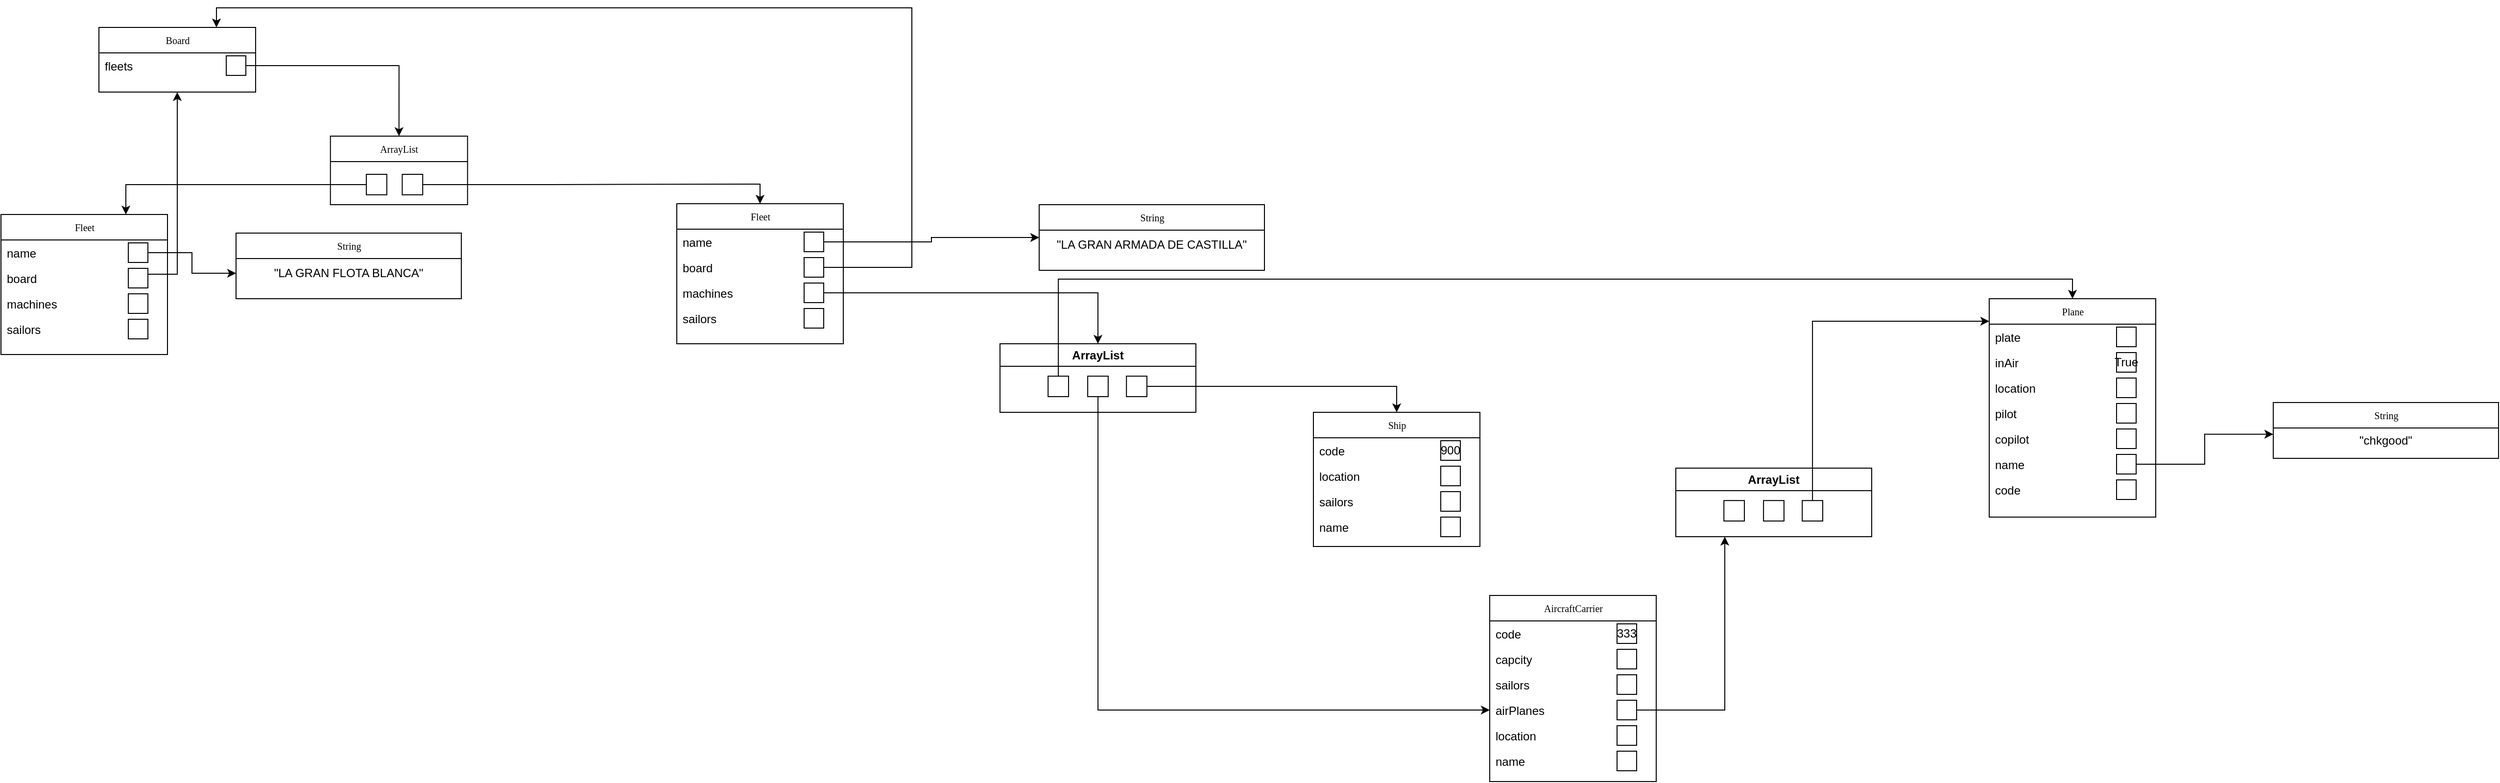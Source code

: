 <mxfile version="26.1.0">
  <diagram name="Page-1" id="Rci7B8cbmNCd7NdA90Yb">
    <mxGraphModel dx="2250" dy="2833" grid="1" gridSize="10" guides="1" tooltips="1" connect="1" arrows="1" fold="1" page="1" pageScale="1" pageWidth="850" pageHeight="1100" math="0" shadow="0">
      <root>
        <mxCell id="0" />
        <mxCell id="1" parent="0" />
        <mxCell id="0KsdpX5W5K9sVcAKfS_J-5" value="Fleet" style="swimlane;html=1;fontStyle=0;childLayout=stackLayout;horizontal=1;startSize=26;fillColor=none;horizontalStack=0;resizeParent=1;resizeLast=0;collapsible=1;marginBottom=0;swimlaneFillColor=#ffffff;rounded=0;shadow=0;comic=0;labelBackgroundColor=none;strokeWidth=1;fontFamily=Verdana;fontSize=10;align=center;" vertex="1" parent="1">
          <mxGeometry x="-190" y="-1449" width="170" height="143" as="geometry" />
        </mxCell>
        <mxCell id="0KsdpX5W5K9sVcAKfS_J-6" value="" style="group" vertex="1" connectable="0" parent="0KsdpX5W5K9sVcAKfS_J-5">
          <mxGeometry y="26" width="170" height="26" as="geometry" />
        </mxCell>
        <mxCell id="0KsdpX5W5K9sVcAKfS_J-7" value="" style="whiteSpace=wrap;html=1;aspect=fixed;movable=1;resizable=1;rotatable=1;deletable=1;editable=1;locked=0;connectable=1;" vertex="1" parent="0KsdpX5W5K9sVcAKfS_J-6">
          <mxGeometry x="130" y="3" width="20" height="20" as="geometry" />
        </mxCell>
        <mxCell id="0KsdpX5W5K9sVcAKfS_J-8" value="&lt;div&gt;name&lt;/div&gt;" style="text;html=1;strokeColor=none;fillColor=none;align=left;verticalAlign=top;spacingLeft=4;spacingRight=4;whiteSpace=wrap;overflow=hidden;rotatable=0;points=[[0,0.5],[1,0.5]];portConstraint=eastwest;" vertex="1" parent="0KsdpX5W5K9sVcAKfS_J-6">
          <mxGeometry width="110" height="26" as="geometry" />
        </mxCell>
        <mxCell id="0KsdpX5W5K9sVcAKfS_J-9" value="" style="group" vertex="1" connectable="0" parent="0KsdpX5W5K9sVcAKfS_J-5">
          <mxGeometry y="52" width="170" height="26" as="geometry" />
        </mxCell>
        <mxCell id="0KsdpX5W5K9sVcAKfS_J-10" value="" style="whiteSpace=wrap;html=1;aspect=fixed;movable=1;resizable=1;rotatable=1;deletable=1;editable=1;locked=0;connectable=1;" vertex="1" parent="0KsdpX5W5K9sVcAKfS_J-9">
          <mxGeometry x="130" y="3" width="20" height="20" as="geometry" />
        </mxCell>
        <mxCell id="0KsdpX5W5K9sVcAKfS_J-11" value="&lt;div&gt;board&lt;/div&gt;" style="text;html=1;strokeColor=none;fillColor=none;align=left;verticalAlign=top;spacingLeft=4;spacingRight=4;whiteSpace=wrap;overflow=hidden;rotatable=0;points=[[0,0.5],[1,0.5]];portConstraint=eastwest;" vertex="1" parent="0KsdpX5W5K9sVcAKfS_J-9">
          <mxGeometry width="100" height="26" as="geometry" />
        </mxCell>
        <mxCell id="0KsdpX5W5K9sVcAKfS_J-12" value="" style="group" vertex="1" connectable="0" parent="0KsdpX5W5K9sVcAKfS_J-5">
          <mxGeometry y="78" width="170" height="26" as="geometry" />
        </mxCell>
        <mxCell id="0KsdpX5W5K9sVcAKfS_J-13" value="" style="whiteSpace=wrap;html=1;aspect=fixed;movable=1;resizable=1;rotatable=1;deletable=1;editable=1;locked=0;connectable=1;" vertex="1" parent="0KsdpX5W5K9sVcAKfS_J-12">
          <mxGeometry x="130" y="3" width="20" height="20" as="geometry" />
        </mxCell>
        <mxCell id="0KsdpX5W5K9sVcAKfS_J-14" value="&lt;div&gt;machines&lt;/div&gt;" style="text;html=1;strokeColor=none;fillColor=none;align=left;verticalAlign=top;spacingLeft=4;spacingRight=4;whiteSpace=wrap;overflow=hidden;rotatable=0;points=[[0,0.5],[1,0.5]];portConstraint=eastwest;" vertex="1" parent="0KsdpX5W5K9sVcAKfS_J-12">
          <mxGeometry width="90" height="26" as="geometry" />
        </mxCell>
        <mxCell id="0KsdpX5W5K9sVcAKfS_J-15" value="" style="group" vertex="1" connectable="0" parent="0KsdpX5W5K9sVcAKfS_J-5">
          <mxGeometry y="104" width="170" height="26" as="geometry" />
        </mxCell>
        <mxCell id="0KsdpX5W5K9sVcAKfS_J-16" value="" style="whiteSpace=wrap;html=1;aspect=fixed;movable=1;resizable=1;rotatable=1;deletable=1;editable=1;locked=0;connectable=1;" vertex="1" parent="0KsdpX5W5K9sVcAKfS_J-15">
          <mxGeometry x="130" y="3" width="20" height="20" as="geometry" />
        </mxCell>
        <mxCell id="0KsdpX5W5K9sVcAKfS_J-17" value="&lt;div&gt;sailors&lt;/div&gt;" style="text;html=1;strokeColor=none;fillColor=none;align=left;verticalAlign=top;spacingLeft=4;spacingRight=4;whiteSpace=wrap;overflow=hidden;rotatable=0;points=[[0,0.5],[1,0.5]];portConstraint=eastwest;" vertex="1" parent="0KsdpX5W5K9sVcAKfS_J-15">
          <mxGeometry width="100" height="26" as="geometry" />
        </mxCell>
        <mxCell id="0KsdpX5W5K9sVcAKfS_J-25" value="Board" style="swimlane;html=1;fontStyle=0;childLayout=stackLayout;horizontal=1;startSize=26;fillColor=none;horizontalStack=0;resizeParent=1;resizeLast=0;collapsible=1;marginBottom=0;swimlaneFillColor=#ffffff;rounded=0;shadow=0;comic=0;labelBackgroundColor=none;strokeWidth=1;fontFamily=Verdana;fontSize=10;align=center;" vertex="1" parent="1">
          <mxGeometry x="-90" y="-1640" width="160" height="66" as="geometry" />
        </mxCell>
        <mxCell id="0KsdpX5W5K9sVcAKfS_J-26" value="" style="group" vertex="1" connectable="0" parent="0KsdpX5W5K9sVcAKfS_J-25">
          <mxGeometry y="26" width="160" height="26" as="geometry" />
        </mxCell>
        <mxCell id="0KsdpX5W5K9sVcAKfS_J-27" value="" style="whiteSpace=wrap;html=1;aspect=fixed;movable=1;resizable=1;rotatable=1;deletable=1;editable=1;locked=0;connectable=1;" vertex="1" parent="0KsdpX5W5K9sVcAKfS_J-26">
          <mxGeometry x="130" y="3" width="20" height="20" as="geometry" />
        </mxCell>
        <mxCell id="0KsdpX5W5K9sVcAKfS_J-28" value="&lt;div&gt;fleets&lt;/div&gt;" style="text;html=1;strokeColor=none;fillColor=none;align=left;verticalAlign=top;spacingLeft=4;spacingRight=4;whiteSpace=wrap;overflow=hidden;rotatable=0;points=[[0,0.5],[1,0.5]];portConstraint=eastwest;" vertex="1" parent="0KsdpX5W5K9sVcAKfS_J-26">
          <mxGeometry width="110" height="26" as="geometry" />
        </mxCell>
        <mxCell id="0KsdpX5W5K9sVcAKfS_J-48" value="" style="group;rotation=90;" vertex="1" connectable="0" parent="1">
          <mxGeometry x="140" y="-1530" width="166.074" height="70" as="geometry" />
        </mxCell>
        <mxCell id="0KsdpX5W5K9sVcAKfS_J-49" value="" style="group;movable=1;resizable=1;rotatable=1;deletable=1;editable=1;locked=0;connectable=1;" vertex="1" connectable="0" parent="0KsdpX5W5K9sVcAKfS_J-48">
          <mxGeometry width="140" height="70" as="geometry" />
        </mxCell>
        <mxCell id="0KsdpX5W5K9sVcAKfS_J-50" value="ArrayList" style="swimlane;html=1;fontStyle=0;childLayout=stackLayout;horizontal=1;startSize=26;fillColor=none;horizontalStack=0;resizeParent=1;resizeLast=0;collapsible=1;marginBottom=0;swimlaneFillColor=#ffffff;rounded=0;shadow=0;comic=0;labelBackgroundColor=none;strokeWidth=1;fontFamily=Verdana;fontSize=10;align=center;movable=1;resizable=1;rotatable=1;deletable=1;editable=1;locked=0;connectable=1;" vertex="1" parent="0KsdpX5W5K9sVcAKfS_J-49">
          <mxGeometry x="6.364" y="1" width="140.0" height="70" as="geometry">
            <mxRectangle width="80" height="30" as="alternateBounds" />
          </mxGeometry>
        </mxCell>
        <mxCell id="0KsdpX5W5K9sVcAKfS_J-51" value="" style="group" vertex="1" connectable="0" parent="0KsdpX5W5K9sVcAKfS_J-50">
          <mxGeometry y="26" width="140.0" height="20.896" as="geometry" />
        </mxCell>
        <mxCell id="0KsdpX5W5K9sVcAKfS_J-52" value="" style="whiteSpace=wrap;html=1;aspect=fixed;movable=1;resizable=1;rotatable=1;deletable=1;editable=1;locked=0;connectable=1;" vertex="1" parent="0KsdpX5W5K9sVcAKfS_J-51">
          <mxGeometry x="36.667" y="13" width="20.896" height="20.896" as="geometry" />
        </mxCell>
        <mxCell id="0KsdpX5W5K9sVcAKfS_J-54" value="" style="whiteSpace=wrap;html=1;aspect=fixed;movable=1;resizable=1;rotatable=1;deletable=1;editable=1;locked=0;connectable=1;" vertex="1" parent="0KsdpX5W5K9sVcAKfS_J-51">
          <mxGeometry x="73.333" y="13" width="20.896" height="20.896" as="geometry" />
        </mxCell>
        <mxCell id="0KsdpX5W5K9sVcAKfS_J-55" value="" style="group;movable=1;resizable=1;rotatable=1;deletable=1;editable=1;locked=0;connectable=1;" vertex="1" connectable="0" parent="1">
          <mxGeometry x="50" y="-1430" width="230" height="67" as="geometry" />
        </mxCell>
        <mxCell id="0KsdpX5W5K9sVcAKfS_J-56" value="String" style="swimlane;html=1;fontStyle=0;childLayout=stackLayout;horizontal=1;startSize=26;fillColor=none;horizontalStack=0;resizeParent=1;resizeLast=0;collapsible=1;marginBottom=0;swimlaneFillColor=#ffffff;rounded=0;shadow=0;comic=0;labelBackgroundColor=none;strokeWidth=1;fontFamily=Verdana;fontSize=10;align=center;movable=1;resizable=1;rotatable=1;deletable=1;editable=1;locked=0;connectable=1;" vertex="1" parent="0KsdpX5W5K9sVcAKfS_J-55">
          <mxGeometry width="230.0" height="67" as="geometry">
            <mxRectangle width="80" height="30" as="alternateBounds" />
          </mxGeometry>
        </mxCell>
        <mxCell id="0KsdpX5W5K9sVcAKfS_J-57" value="&quot;LA GRAN FLOTA BLANCA&quot;" style="text;html=1;align=center;verticalAlign=middle;whiteSpace=wrap;rounded=0;" vertex="1" parent="0KsdpX5W5K9sVcAKfS_J-56">
          <mxGeometry y="26" width="230.0" height="30" as="geometry" />
        </mxCell>
        <mxCell id="0KsdpX5W5K9sVcAKfS_J-75" style="edgeStyle=orthogonalEdgeStyle;rounded=0;orthogonalLoop=1;jettySize=auto;html=1;entryX=0.5;entryY=1;entryDx=0;entryDy=0;" edge="1" parent="1" source="0KsdpX5W5K9sVcAKfS_J-10" target="0KsdpX5W5K9sVcAKfS_J-25">
          <mxGeometry relative="1" as="geometry">
            <Array as="points">
              <mxPoint x="-10" y="-1388" />
            </Array>
          </mxGeometry>
        </mxCell>
        <mxCell id="0KsdpX5W5K9sVcAKfS_J-80" style="edgeStyle=orthogonalEdgeStyle;rounded=0;orthogonalLoop=1;jettySize=auto;html=1;entryX=0.5;entryY=0;entryDx=0;entryDy=0;" edge="1" parent="1" source="0KsdpX5W5K9sVcAKfS_J-27" target="0KsdpX5W5K9sVcAKfS_J-50">
          <mxGeometry relative="1" as="geometry" />
        </mxCell>
        <mxCell id="0KsdpX5W5K9sVcAKfS_J-83" style="edgeStyle=orthogonalEdgeStyle;rounded=0;orthogonalLoop=1;jettySize=auto;html=1;entryX=0.75;entryY=0;entryDx=0;entryDy=0;" edge="1" parent="1" source="0KsdpX5W5K9sVcAKfS_J-52" target="0KsdpX5W5K9sVcAKfS_J-5">
          <mxGeometry relative="1" as="geometry" />
        </mxCell>
        <mxCell id="0KsdpX5W5K9sVcAKfS_J-85" value="Fleet" style="swimlane;html=1;fontStyle=0;childLayout=stackLayout;horizontal=1;startSize=26;fillColor=none;horizontalStack=0;resizeParent=1;resizeLast=0;collapsible=1;marginBottom=0;swimlaneFillColor=#ffffff;rounded=0;shadow=0;comic=0;labelBackgroundColor=none;strokeWidth=1;fontFamily=Verdana;fontSize=10;align=center;" vertex="1" parent="1">
          <mxGeometry x="500" y="-1460" width="170" height="143" as="geometry" />
        </mxCell>
        <mxCell id="0KsdpX5W5K9sVcAKfS_J-86" value="" style="group" vertex="1" connectable="0" parent="0KsdpX5W5K9sVcAKfS_J-85">
          <mxGeometry y="26" width="170" height="26" as="geometry" />
        </mxCell>
        <mxCell id="0KsdpX5W5K9sVcAKfS_J-87" value="" style="whiteSpace=wrap;html=1;aspect=fixed;movable=1;resizable=1;rotatable=1;deletable=1;editable=1;locked=0;connectable=1;" vertex="1" parent="0KsdpX5W5K9sVcAKfS_J-86">
          <mxGeometry x="130" y="3" width="20" height="20" as="geometry" />
        </mxCell>
        <mxCell id="0KsdpX5W5K9sVcAKfS_J-88" value="&lt;div&gt;name&lt;/div&gt;" style="text;html=1;strokeColor=none;fillColor=none;align=left;verticalAlign=top;spacingLeft=4;spacingRight=4;whiteSpace=wrap;overflow=hidden;rotatable=0;points=[[0,0.5],[1,0.5]];portConstraint=eastwest;" vertex="1" parent="0KsdpX5W5K9sVcAKfS_J-86">
          <mxGeometry width="110" height="26" as="geometry" />
        </mxCell>
        <mxCell id="0KsdpX5W5K9sVcAKfS_J-89" value="" style="group" vertex="1" connectable="0" parent="0KsdpX5W5K9sVcAKfS_J-85">
          <mxGeometry y="52" width="170" height="26" as="geometry" />
        </mxCell>
        <mxCell id="0KsdpX5W5K9sVcAKfS_J-90" value="" style="whiteSpace=wrap;html=1;aspect=fixed;movable=1;resizable=1;rotatable=1;deletable=1;editable=1;locked=0;connectable=1;" vertex="1" parent="0KsdpX5W5K9sVcAKfS_J-89">
          <mxGeometry x="130" y="3" width="20" height="20" as="geometry" />
        </mxCell>
        <mxCell id="0KsdpX5W5K9sVcAKfS_J-91" value="&lt;div&gt;board&lt;/div&gt;" style="text;html=1;strokeColor=none;fillColor=none;align=left;verticalAlign=top;spacingLeft=4;spacingRight=4;whiteSpace=wrap;overflow=hidden;rotatable=0;points=[[0,0.5],[1,0.5]];portConstraint=eastwest;" vertex="1" parent="0KsdpX5W5K9sVcAKfS_J-89">
          <mxGeometry width="100" height="26" as="geometry" />
        </mxCell>
        <mxCell id="0KsdpX5W5K9sVcAKfS_J-92" value="" style="group" vertex="1" connectable="0" parent="0KsdpX5W5K9sVcAKfS_J-85">
          <mxGeometry y="78" width="170" height="26" as="geometry" />
        </mxCell>
        <mxCell id="0KsdpX5W5K9sVcAKfS_J-93" value="" style="whiteSpace=wrap;html=1;aspect=fixed;movable=1;resizable=1;rotatable=1;deletable=1;editable=1;locked=0;connectable=1;" vertex="1" parent="0KsdpX5W5K9sVcAKfS_J-92">
          <mxGeometry x="130" y="3" width="20" height="20" as="geometry" />
        </mxCell>
        <mxCell id="0KsdpX5W5K9sVcAKfS_J-94" value="&lt;div&gt;machines&lt;/div&gt;" style="text;html=1;strokeColor=none;fillColor=none;align=left;verticalAlign=top;spacingLeft=4;spacingRight=4;whiteSpace=wrap;overflow=hidden;rotatable=0;points=[[0,0.5],[1,0.5]];portConstraint=eastwest;" vertex="1" parent="0KsdpX5W5K9sVcAKfS_J-92">
          <mxGeometry width="90" height="26" as="geometry" />
        </mxCell>
        <mxCell id="0KsdpX5W5K9sVcAKfS_J-95" value="" style="group" vertex="1" connectable="0" parent="0KsdpX5W5K9sVcAKfS_J-85">
          <mxGeometry y="104" width="170" height="26" as="geometry" />
        </mxCell>
        <mxCell id="0KsdpX5W5K9sVcAKfS_J-96" value="" style="whiteSpace=wrap;html=1;aspect=fixed;movable=1;resizable=1;rotatable=1;deletable=1;editable=1;locked=0;connectable=1;" vertex="1" parent="0KsdpX5W5K9sVcAKfS_J-95">
          <mxGeometry x="130" y="3" width="20" height="20" as="geometry" />
        </mxCell>
        <mxCell id="0KsdpX5W5K9sVcAKfS_J-97" value="&lt;div&gt;sailors&lt;/div&gt;" style="text;html=1;strokeColor=none;fillColor=none;align=left;verticalAlign=top;spacingLeft=4;spacingRight=4;whiteSpace=wrap;overflow=hidden;rotatable=0;points=[[0,0.5],[1,0.5]];portConstraint=eastwest;" vertex="1" parent="0KsdpX5W5K9sVcAKfS_J-95">
          <mxGeometry width="100" height="26" as="geometry" />
        </mxCell>
        <mxCell id="0KsdpX5W5K9sVcAKfS_J-98" style="edgeStyle=orthogonalEdgeStyle;rounded=0;orthogonalLoop=1;jettySize=auto;html=1;entryX=0;entryY=0.5;entryDx=0;entryDy=0;" edge="1" parent="1" source="0KsdpX5W5K9sVcAKfS_J-7" target="0KsdpX5W5K9sVcAKfS_J-57">
          <mxGeometry relative="1" as="geometry" />
        </mxCell>
        <mxCell id="0KsdpX5W5K9sVcAKfS_J-99" style="edgeStyle=orthogonalEdgeStyle;rounded=0;orthogonalLoop=1;jettySize=auto;html=1;" edge="1" parent="1" source="0KsdpX5W5K9sVcAKfS_J-54" target="0KsdpX5W5K9sVcAKfS_J-85">
          <mxGeometry relative="1" as="geometry" />
        </mxCell>
        <mxCell id="0KsdpX5W5K9sVcAKfS_J-100" value="" style="group;movable=1;resizable=1;rotatable=1;deletable=1;editable=1;locked=0;connectable=1;" vertex="1" connectable="0" parent="1">
          <mxGeometry x="870" y="-1459" width="230" height="67" as="geometry" />
        </mxCell>
        <mxCell id="0KsdpX5W5K9sVcAKfS_J-101" value="String" style="swimlane;html=1;fontStyle=0;childLayout=stackLayout;horizontal=1;startSize=26;fillColor=none;horizontalStack=0;resizeParent=1;resizeLast=0;collapsible=1;marginBottom=0;swimlaneFillColor=#ffffff;rounded=0;shadow=0;comic=0;labelBackgroundColor=none;strokeWidth=1;fontFamily=Verdana;fontSize=10;align=center;movable=1;resizable=1;rotatable=1;deletable=1;editable=1;locked=0;connectable=1;" vertex="1" parent="0KsdpX5W5K9sVcAKfS_J-100">
          <mxGeometry width="230.0" height="67" as="geometry">
            <mxRectangle width="80" height="30" as="alternateBounds" />
          </mxGeometry>
        </mxCell>
        <mxCell id="0KsdpX5W5K9sVcAKfS_J-102" value="&quot;LA GRAN ARMADA DE CASTILLA&quot;" style="text;html=1;align=center;verticalAlign=middle;whiteSpace=wrap;rounded=0;" vertex="1" parent="0KsdpX5W5K9sVcAKfS_J-101">
          <mxGeometry y="26" width="230.0" height="30" as="geometry" />
        </mxCell>
        <mxCell id="0KsdpX5W5K9sVcAKfS_J-103" style="edgeStyle=orthogonalEdgeStyle;rounded=0;orthogonalLoop=1;jettySize=auto;html=1;entryX=0;entryY=0.25;entryDx=0;entryDy=0;" edge="1" parent="1" source="0KsdpX5W5K9sVcAKfS_J-87" target="0KsdpX5W5K9sVcAKfS_J-102">
          <mxGeometry relative="1" as="geometry" />
        </mxCell>
        <mxCell id="0KsdpX5W5K9sVcAKfS_J-104" style="edgeStyle=orthogonalEdgeStyle;rounded=0;orthogonalLoop=1;jettySize=auto;html=1;entryX=0.75;entryY=0;entryDx=0;entryDy=0;" edge="1" parent="1" source="0KsdpX5W5K9sVcAKfS_J-90" target="0KsdpX5W5K9sVcAKfS_J-25">
          <mxGeometry relative="1" as="geometry">
            <Array as="points">
              <mxPoint x="740" y="-1395" />
              <mxPoint x="740" y="-1660" />
              <mxPoint x="30" y="-1660" />
            </Array>
          </mxGeometry>
        </mxCell>
        <mxCell id="0KsdpX5W5K9sVcAKfS_J-105" value="Ship" style="swimlane;html=1;fontStyle=0;childLayout=stackLayout;horizontal=1;startSize=26;fillColor=none;horizontalStack=0;resizeParent=1;resizeLast=0;collapsible=1;marginBottom=0;swimlaneFillColor=#ffffff;rounded=0;shadow=0;comic=0;labelBackgroundColor=none;strokeWidth=1;fontFamily=Verdana;fontSize=10;align=center;" vertex="1" parent="1">
          <mxGeometry x="1150" y="-1247" width="170" height="137" as="geometry" />
        </mxCell>
        <mxCell id="0KsdpX5W5K9sVcAKfS_J-135" value="" style="group" vertex="1" connectable="0" parent="0KsdpX5W5K9sVcAKfS_J-105">
          <mxGeometry y="26" width="170" height="26" as="geometry" />
        </mxCell>
        <mxCell id="0KsdpX5W5K9sVcAKfS_J-136" value="900" style="whiteSpace=wrap;html=1;aspect=fixed;movable=1;resizable=1;rotatable=1;deletable=1;editable=1;locked=0;connectable=1;" vertex="1" parent="0KsdpX5W5K9sVcAKfS_J-135">
          <mxGeometry x="130" y="3" width="20" height="20" as="geometry" />
        </mxCell>
        <mxCell id="0KsdpX5W5K9sVcAKfS_J-137" value="&lt;div&gt;code&lt;/div&gt;" style="text;html=1;strokeColor=none;fillColor=none;align=left;verticalAlign=top;spacingLeft=4;spacingRight=4;whiteSpace=wrap;overflow=hidden;rotatable=0;points=[[0,0.5],[1,0.5]];portConstraint=eastwest;" vertex="1" parent="0KsdpX5W5K9sVcAKfS_J-135">
          <mxGeometry width="100" height="26" as="geometry" />
        </mxCell>
        <mxCell id="0KsdpX5W5K9sVcAKfS_J-106" value="" style="group" vertex="1" connectable="0" parent="0KsdpX5W5K9sVcAKfS_J-105">
          <mxGeometry y="52" width="170" height="26" as="geometry" />
        </mxCell>
        <mxCell id="0KsdpX5W5K9sVcAKfS_J-107" value="" style="whiteSpace=wrap;html=1;aspect=fixed;movable=1;resizable=1;rotatable=1;deletable=1;editable=1;locked=0;connectable=1;" vertex="1" parent="0KsdpX5W5K9sVcAKfS_J-106">
          <mxGeometry x="130" y="3" width="20" height="20" as="geometry" />
        </mxCell>
        <mxCell id="0KsdpX5W5K9sVcAKfS_J-108" value="&lt;div&gt;location&lt;/div&gt;" style="text;html=1;strokeColor=none;fillColor=none;align=left;verticalAlign=top;spacingLeft=4;spacingRight=4;whiteSpace=wrap;overflow=hidden;rotatable=0;points=[[0,0.5],[1,0.5]];portConstraint=eastwest;" vertex="1" parent="0KsdpX5W5K9sVcAKfS_J-106">
          <mxGeometry width="110" height="26" as="geometry" />
        </mxCell>
        <mxCell id="0KsdpX5W5K9sVcAKfS_J-115" value="" style="group" vertex="1" connectable="0" parent="0KsdpX5W5K9sVcAKfS_J-105">
          <mxGeometry y="78" width="170" height="26" as="geometry" />
        </mxCell>
        <mxCell id="0KsdpX5W5K9sVcAKfS_J-116" value="" style="whiteSpace=wrap;html=1;aspect=fixed;movable=1;resizable=1;rotatable=1;deletable=1;editable=1;locked=0;connectable=1;" vertex="1" parent="0KsdpX5W5K9sVcAKfS_J-115">
          <mxGeometry x="130" y="3" width="20" height="20" as="geometry" />
        </mxCell>
        <mxCell id="0KsdpX5W5K9sVcAKfS_J-117" value="&lt;div&gt;sailors&lt;/div&gt;" style="text;html=1;strokeColor=none;fillColor=none;align=left;verticalAlign=top;spacingLeft=4;spacingRight=4;whiteSpace=wrap;overflow=hidden;rotatable=0;points=[[0,0.5],[1,0.5]];portConstraint=eastwest;" vertex="1" parent="0KsdpX5W5K9sVcAKfS_J-115">
          <mxGeometry width="100" height="26" as="geometry" />
        </mxCell>
        <mxCell id="0KsdpX5W5K9sVcAKfS_J-199" value="" style="group" vertex="1" connectable="0" parent="0KsdpX5W5K9sVcAKfS_J-105">
          <mxGeometry y="104" width="170" height="26" as="geometry" />
        </mxCell>
        <mxCell id="0KsdpX5W5K9sVcAKfS_J-200" value="" style="whiteSpace=wrap;html=1;aspect=fixed;movable=1;resizable=1;rotatable=1;deletable=1;editable=1;locked=0;connectable=1;" vertex="1" parent="0KsdpX5W5K9sVcAKfS_J-199">
          <mxGeometry x="130" y="3" width="20" height="20" as="geometry" />
        </mxCell>
        <mxCell id="0KsdpX5W5K9sVcAKfS_J-201" value="&lt;div&gt;name&lt;/div&gt;" style="text;html=1;strokeColor=none;fillColor=none;align=left;verticalAlign=top;spacingLeft=4;spacingRight=4;whiteSpace=wrap;overflow=hidden;rotatable=0;points=[[0,0.5],[1,0.5]];portConstraint=eastwest;" vertex="1" parent="0KsdpX5W5K9sVcAKfS_J-199">
          <mxGeometry width="100" height="26" as="geometry" />
        </mxCell>
        <mxCell id="0KsdpX5W5K9sVcAKfS_J-128" value="AircraftCarrier" style="swimlane;html=1;fontStyle=0;childLayout=stackLayout;horizontal=1;startSize=26;fillColor=none;horizontalStack=0;resizeParent=1;resizeLast=0;collapsible=1;marginBottom=0;swimlaneFillColor=#ffffff;rounded=0;shadow=0;comic=0;labelBackgroundColor=none;strokeWidth=1;fontFamily=Verdana;fontSize=10;align=center;" vertex="1" parent="1">
          <mxGeometry x="1330" y="-1060" width="170" height="190" as="geometry" />
        </mxCell>
        <mxCell id="0KsdpX5W5K9sVcAKfS_J-129" value="" style="group" vertex="1" connectable="0" parent="0KsdpX5W5K9sVcAKfS_J-128">
          <mxGeometry y="26" width="170" height="26" as="geometry" />
        </mxCell>
        <mxCell id="0KsdpX5W5K9sVcAKfS_J-130" value="333" style="whiteSpace=wrap;html=1;aspect=fixed;movable=1;resizable=1;rotatable=1;deletable=1;editable=1;locked=0;connectable=1;" vertex="1" parent="0KsdpX5W5K9sVcAKfS_J-129">
          <mxGeometry x="130" y="3" width="20" height="20" as="geometry" />
        </mxCell>
        <mxCell id="0KsdpX5W5K9sVcAKfS_J-131" value="&lt;div&gt;code&lt;/div&gt;" style="text;html=1;strokeColor=none;fillColor=none;align=left;verticalAlign=top;spacingLeft=4;spacingRight=4;whiteSpace=wrap;overflow=hidden;rotatable=0;points=[[0,0.5],[1,0.5]];portConstraint=eastwest;" vertex="1" parent="0KsdpX5W5K9sVcAKfS_J-129">
          <mxGeometry width="110" height="26" as="geometry" />
        </mxCell>
        <mxCell id="0KsdpX5W5K9sVcAKfS_J-132" value="" style="group" vertex="1" connectable="0" parent="0KsdpX5W5K9sVcAKfS_J-128">
          <mxGeometry y="52" width="170" height="26" as="geometry" />
        </mxCell>
        <mxCell id="0KsdpX5W5K9sVcAKfS_J-133" value="" style="whiteSpace=wrap;html=1;aspect=fixed;movable=1;resizable=1;rotatable=1;deletable=1;editable=1;locked=0;connectable=1;" vertex="1" parent="0KsdpX5W5K9sVcAKfS_J-132">
          <mxGeometry x="130" y="3" width="20" height="20" as="geometry" />
        </mxCell>
        <mxCell id="0KsdpX5W5K9sVcAKfS_J-134" value="&lt;div&gt;capcity&lt;/div&gt;" style="text;html=1;strokeColor=none;fillColor=none;align=left;verticalAlign=top;spacingLeft=4;spacingRight=4;whiteSpace=wrap;overflow=hidden;rotatable=0;points=[[0,0.5],[1,0.5]];portConstraint=eastwest;" vertex="1" parent="0KsdpX5W5K9sVcAKfS_J-132">
          <mxGeometry width="100" height="26" as="geometry" />
        </mxCell>
        <mxCell id="0KsdpX5W5K9sVcAKfS_J-138" value="" style="group" vertex="1" connectable="0" parent="0KsdpX5W5K9sVcAKfS_J-128">
          <mxGeometry y="78" width="170" height="26" as="geometry" />
        </mxCell>
        <mxCell id="0KsdpX5W5K9sVcAKfS_J-139" value="" style="whiteSpace=wrap;html=1;aspect=fixed;movable=1;resizable=1;rotatable=1;deletable=1;editable=1;locked=0;connectable=1;" vertex="1" parent="0KsdpX5W5K9sVcAKfS_J-138">
          <mxGeometry x="130" y="3" width="20" height="20" as="geometry" />
        </mxCell>
        <mxCell id="0KsdpX5W5K9sVcAKfS_J-140" value="&lt;div&gt;sailors&lt;/div&gt;" style="text;html=1;strokeColor=none;fillColor=none;align=left;verticalAlign=top;spacingLeft=4;spacingRight=4;whiteSpace=wrap;overflow=hidden;rotatable=0;points=[[0,0.5],[1,0.5]];portConstraint=eastwest;" vertex="1" parent="0KsdpX5W5K9sVcAKfS_J-138">
          <mxGeometry width="100" height="26" as="geometry" />
        </mxCell>
        <mxCell id="0KsdpX5W5K9sVcAKfS_J-145" value="" style="group" vertex="1" connectable="0" parent="0KsdpX5W5K9sVcAKfS_J-128">
          <mxGeometry y="104" width="170" height="26" as="geometry" />
        </mxCell>
        <mxCell id="0KsdpX5W5K9sVcAKfS_J-146" value="" style="whiteSpace=wrap;html=1;aspect=fixed;movable=1;resizable=1;rotatable=1;deletable=1;editable=1;locked=0;connectable=1;" vertex="1" parent="0KsdpX5W5K9sVcAKfS_J-145">
          <mxGeometry x="130" y="3" width="20" height="20" as="geometry" />
        </mxCell>
        <mxCell id="0KsdpX5W5K9sVcAKfS_J-147" value="&lt;div&gt;airPlanes&lt;/div&gt;" style="text;html=1;strokeColor=none;fillColor=none;align=left;verticalAlign=top;spacingLeft=4;spacingRight=4;whiteSpace=wrap;overflow=hidden;rotatable=0;points=[[0,0.5],[1,0.5]];portConstraint=eastwest;" vertex="1" parent="0KsdpX5W5K9sVcAKfS_J-145">
          <mxGeometry width="100" height="26" as="geometry" />
        </mxCell>
        <mxCell id="0KsdpX5W5K9sVcAKfS_J-141" value="" style="group" vertex="1" connectable="0" parent="0KsdpX5W5K9sVcAKfS_J-128">
          <mxGeometry y="130" width="170" height="26" as="geometry" />
        </mxCell>
        <mxCell id="0KsdpX5W5K9sVcAKfS_J-142" value="" style="whiteSpace=wrap;html=1;aspect=fixed;movable=1;resizable=1;rotatable=1;deletable=1;editable=1;locked=0;connectable=1;" vertex="1" parent="0KsdpX5W5K9sVcAKfS_J-141">
          <mxGeometry x="130" y="3" width="20" height="20" as="geometry" />
        </mxCell>
        <mxCell id="0KsdpX5W5K9sVcAKfS_J-143" value="&lt;div&gt;location&lt;/div&gt;" style="text;html=1;strokeColor=none;fillColor=none;align=left;verticalAlign=top;spacingLeft=4;spacingRight=4;whiteSpace=wrap;overflow=hidden;rotatable=0;points=[[0,0.5],[1,0.5]];portConstraint=eastwest;" vertex="1" parent="0KsdpX5W5K9sVcAKfS_J-141">
          <mxGeometry width="100" height="26" as="geometry" />
        </mxCell>
        <mxCell id="0KsdpX5W5K9sVcAKfS_J-202" value="" style="group" vertex="1" connectable="0" parent="0KsdpX5W5K9sVcAKfS_J-128">
          <mxGeometry y="156" width="170" height="26" as="geometry" />
        </mxCell>
        <mxCell id="0KsdpX5W5K9sVcAKfS_J-203" value="" style="whiteSpace=wrap;html=1;aspect=fixed;movable=1;resizable=1;rotatable=1;deletable=1;editable=1;locked=0;connectable=1;" vertex="1" parent="0KsdpX5W5K9sVcAKfS_J-202">
          <mxGeometry x="130" y="3" width="20" height="20" as="geometry" />
        </mxCell>
        <mxCell id="0KsdpX5W5K9sVcAKfS_J-204" value="&lt;div&gt;name&lt;/div&gt;" style="text;html=1;strokeColor=none;fillColor=none;align=left;verticalAlign=top;spacingLeft=4;spacingRight=4;whiteSpace=wrap;overflow=hidden;rotatable=0;points=[[0,0.5],[1,0.5]];portConstraint=eastwest;" vertex="1" parent="0KsdpX5W5K9sVcAKfS_J-202">
          <mxGeometry width="100" height="26" as="geometry" />
        </mxCell>
        <mxCell id="0KsdpX5W5K9sVcAKfS_J-152" value="ArrayList" style="swimlane;whiteSpace=wrap;html=1;" vertex="1" parent="1">
          <mxGeometry x="830" y="-1317" width="200" height="70" as="geometry" />
        </mxCell>
        <mxCell id="0KsdpX5W5K9sVcAKfS_J-148" value="" style="whiteSpace=wrap;html=1;aspect=fixed;movable=1;resizable=1;rotatable=1;deletable=1;editable=1;locked=0;connectable=1;" vertex="1" parent="0KsdpX5W5K9sVcAKfS_J-152">
          <mxGeometry x="49.1" y="33.1" width="20.896" height="20.896" as="geometry" />
        </mxCell>
        <mxCell id="0KsdpX5W5K9sVcAKfS_J-156" value="" style="whiteSpace=wrap;html=1;aspect=fixed;movable=1;resizable=1;rotatable=1;deletable=1;editable=1;locked=0;connectable=1;" vertex="1" parent="0KsdpX5W5K9sVcAKfS_J-152">
          <mxGeometry x="89.55" y="33.1" width="20.896" height="20.896" as="geometry" />
        </mxCell>
        <mxCell id="0KsdpX5W5K9sVcAKfS_J-157" value="" style="whiteSpace=wrap;html=1;aspect=fixed;movable=1;resizable=1;rotatable=1;deletable=1;editable=1;locked=0;connectable=1;" vertex="1" parent="0KsdpX5W5K9sVcAKfS_J-152">
          <mxGeometry x="129.1" y="33.1" width="20.896" height="20.896" as="geometry" />
        </mxCell>
        <mxCell id="0KsdpX5W5K9sVcAKfS_J-160" style="edgeStyle=orthogonalEdgeStyle;rounded=0;orthogonalLoop=1;jettySize=auto;html=1;entryX=0.5;entryY=0;entryDx=0;entryDy=0;" edge="1" parent="1" source="0KsdpX5W5K9sVcAKfS_J-93" target="0KsdpX5W5K9sVcAKfS_J-152">
          <mxGeometry relative="1" as="geometry">
            <mxPoint x="830" y="-1273" as="targetPoint" />
          </mxGeometry>
        </mxCell>
        <mxCell id="0KsdpX5W5K9sVcAKfS_J-161" style="edgeStyle=orthogonalEdgeStyle;rounded=0;orthogonalLoop=1;jettySize=auto;html=1;entryX=0;entryY=0.5;entryDx=0;entryDy=0;" edge="1" parent="1" source="0KsdpX5W5K9sVcAKfS_J-156" target="0KsdpX5W5K9sVcAKfS_J-147">
          <mxGeometry relative="1" as="geometry" />
        </mxCell>
        <mxCell id="0KsdpX5W5K9sVcAKfS_J-163" style="edgeStyle=orthogonalEdgeStyle;rounded=0;orthogonalLoop=1;jettySize=auto;html=1;entryX=0.5;entryY=0;entryDx=0;entryDy=0;" edge="1" parent="1" source="0KsdpX5W5K9sVcAKfS_J-157" target="0KsdpX5W5K9sVcAKfS_J-105">
          <mxGeometry relative="1" as="geometry" />
        </mxCell>
        <mxCell id="0KsdpX5W5K9sVcAKfS_J-164" value="Plane" style="swimlane;html=1;fontStyle=0;childLayout=stackLayout;horizontal=1;startSize=26;fillColor=none;horizontalStack=0;resizeParent=1;resizeLast=0;collapsible=1;marginBottom=0;swimlaneFillColor=#ffffff;rounded=0;shadow=0;comic=0;labelBackgroundColor=none;strokeWidth=1;fontFamily=Verdana;fontSize=10;align=center;" vertex="1" parent="1">
          <mxGeometry x="1840" y="-1363" width="170" height="223" as="geometry" />
        </mxCell>
        <mxCell id="0KsdpX5W5K9sVcAKfS_J-165" value="" style="group" vertex="1" connectable="0" parent="0KsdpX5W5K9sVcAKfS_J-164">
          <mxGeometry y="26" width="170" height="26" as="geometry" />
        </mxCell>
        <mxCell id="0KsdpX5W5K9sVcAKfS_J-166" value="" style="whiteSpace=wrap;html=1;aspect=fixed;movable=1;resizable=1;rotatable=1;deletable=1;editable=1;locked=0;connectable=1;" vertex="1" parent="0KsdpX5W5K9sVcAKfS_J-165">
          <mxGeometry x="130" y="3" width="20" height="20" as="geometry" />
        </mxCell>
        <mxCell id="0KsdpX5W5K9sVcAKfS_J-167" value="&lt;div&gt;plate&lt;/div&gt;" style="text;html=1;strokeColor=none;fillColor=none;align=left;verticalAlign=top;spacingLeft=4;spacingRight=4;whiteSpace=wrap;overflow=hidden;rotatable=0;points=[[0,0.5],[1,0.5]];portConstraint=eastwest;" vertex="1" parent="0KsdpX5W5K9sVcAKfS_J-165">
          <mxGeometry width="110" height="26" as="geometry" />
        </mxCell>
        <mxCell id="0KsdpX5W5K9sVcAKfS_J-168" value="" style="group" vertex="1" connectable="0" parent="0KsdpX5W5K9sVcAKfS_J-164">
          <mxGeometry y="52" width="170" height="26" as="geometry" />
        </mxCell>
        <mxCell id="0KsdpX5W5K9sVcAKfS_J-169" value="True" style="whiteSpace=wrap;html=1;aspect=fixed;movable=1;resizable=1;rotatable=1;deletable=1;editable=1;locked=0;connectable=1;" vertex="1" parent="0KsdpX5W5K9sVcAKfS_J-168">
          <mxGeometry x="130" y="3" width="20" height="20" as="geometry" />
        </mxCell>
        <mxCell id="0KsdpX5W5K9sVcAKfS_J-170" value="&lt;div&gt;inAir&lt;/div&gt;" style="text;html=1;strokeColor=none;fillColor=none;align=left;verticalAlign=top;spacingLeft=4;spacingRight=4;whiteSpace=wrap;overflow=hidden;rotatable=0;points=[[0,0.5],[1,0.5]];portConstraint=eastwest;" vertex="1" parent="0KsdpX5W5K9sVcAKfS_J-168">
          <mxGeometry width="100" height="26" as="geometry" />
        </mxCell>
        <mxCell id="0KsdpX5W5K9sVcAKfS_J-171" value="" style="group" vertex="1" connectable="0" parent="0KsdpX5W5K9sVcAKfS_J-164">
          <mxGeometry y="78" width="170" height="26" as="geometry" />
        </mxCell>
        <mxCell id="0KsdpX5W5K9sVcAKfS_J-172" value="" style="whiteSpace=wrap;html=1;aspect=fixed;movable=1;resizable=1;rotatable=1;deletable=1;editable=1;locked=0;connectable=1;" vertex="1" parent="0KsdpX5W5K9sVcAKfS_J-171">
          <mxGeometry x="130" y="3" width="20" height="20" as="geometry" />
        </mxCell>
        <mxCell id="0KsdpX5W5K9sVcAKfS_J-173" value="&lt;div&gt;location&lt;/div&gt;" style="text;html=1;strokeColor=none;fillColor=none;align=left;verticalAlign=top;spacingLeft=4;spacingRight=4;whiteSpace=wrap;overflow=hidden;rotatable=0;points=[[0,0.5],[1,0.5]];portConstraint=eastwest;" vertex="1" parent="0KsdpX5W5K9sVcAKfS_J-171">
          <mxGeometry width="100" height="26" as="geometry" />
        </mxCell>
        <mxCell id="0KsdpX5W5K9sVcAKfS_J-174" value="" style="group" vertex="1" connectable="0" parent="0KsdpX5W5K9sVcAKfS_J-164">
          <mxGeometry y="104" width="170" height="26" as="geometry" />
        </mxCell>
        <mxCell id="0KsdpX5W5K9sVcAKfS_J-175" value="" style="whiteSpace=wrap;html=1;aspect=fixed;movable=1;resizable=1;rotatable=1;deletable=1;editable=1;locked=0;connectable=1;" vertex="1" parent="0KsdpX5W5K9sVcAKfS_J-174">
          <mxGeometry x="130" y="3" width="20" height="20" as="geometry" />
        </mxCell>
        <mxCell id="0KsdpX5W5K9sVcAKfS_J-176" value="&lt;div&gt;pilot&lt;/div&gt;" style="text;html=1;strokeColor=none;fillColor=none;align=left;verticalAlign=top;spacingLeft=4;spacingRight=4;whiteSpace=wrap;overflow=hidden;rotatable=0;points=[[0,0.5],[1,0.5]];portConstraint=eastwest;" vertex="1" parent="0KsdpX5W5K9sVcAKfS_J-174">
          <mxGeometry width="100" height="26" as="geometry" />
        </mxCell>
        <mxCell id="0KsdpX5W5K9sVcAKfS_J-177" value="" style="group" vertex="1" connectable="0" parent="0KsdpX5W5K9sVcAKfS_J-164">
          <mxGeometry y="130" width="170" height="26" as="geometry" />
        </mxCell>
        <mxCell id="0KsdpX5W5K9sVcAKfS_J-178" value="" style="whiteSpace=wrap;html=1;aspect=fixed;movable=1;resizable=1;rotatable=1;deletable=1;editable=1;locked=0;connectable=1;" vertex="1" parent="0KsdpX5W5K9sVcAKfS_J-177">
          <mxGeometry x="130" y="3" width="20" height="20" as="geometry" />
        </mxCell>
        <mxCell id="0KsdpX5W5K9sVcAKfS_J-179" value="&lt;div&gt;copilot&lt;/div&gt;" style="text;html=1;strokeColor=none;fillColor=none;align=left;verticalAlign=top;spacingLeft=4;spacingRight=4;whiteSpace=wrap;overflow=hidden;rotatable=0;points=[[0,0.5],[1,0.5]];portConstraint=eastwest;" vertex="1" parent="0KsdpX5W5K9sVcAKfS_J-177">
          <mxGeometry width="100" height="26" as="geometry" />
        </mxCell>
        <mxCell id="0KsdpX5W5K9sVcAKfS_J-205" value="" style="group" vertex="1" connectable="0" parent="0KsdpX5W5K9sVcAKfS_J-164">
          <mxGeometry y="156" width="170" height="26" as="geometry" />
        </mxCell>
        <mxCell id="0KsdpX5W5K9sVcAKfS_J-206" value="" style="whiteSpace=wrap;html=1;aspect=fixed;movable=1;resizable=1;rotatable=1;deletable=1;editable=1;locked=0;connectable=1;" vertex="1" parent="0KsdpX5W5K9sVcAKfS_J-205">
          <mxGeometry x="130" y="3" width="20" height="20" as="geometry" />
        </mxCell>
        <mxCell id="0KsdpX5W5K9sVcAKfS_J-207" value="&lt;div&gt;name&lt;/div&gt;" style="text;html=1;strokeColor=none;fillColor=none;align=left;verticalAlign=top;spacingLeft=4;spacingRight=4;whiteSpace=wrap;overflow=hidden;rotatable=0;points=[[0,0.5],[1,0.5]];portConstraint=eastwest;" vertex="1" parent="0KsdpX5W5K9sVcAKfS_J-205">
          <mxGeometry width="100" height="26" as="geometry" />
        </mxCell>
        <mxCell id="0KsdpX5W5K9sVcAKfS_J-185" value="" style="group" vertex="1" connectable="0" parent="0KsdpX5W5K9sVcAKfS_J-164">
          <mxGeometry y="182" width="170" height="26" as="geometry" />
        </mxCell>
        <mxCell id="0KsdpX5W5K9sVcAKfS_J-186" value="" style="whiteSpace=wrap;html=1;aspect=fixed;movable=1;resizable=1;rotatable=1;deletable=1;editable=1;locked=0;connectable=1;" vertex="1" parent="0KsdpX5W5K9sVcAKfS_J-185">
          <mxGeometry x="130" y="3" width="20" height="20" as="geometry" />
        </mxCell>
        <mxCell id="0KsdpX5W5K9sVcAKfS_J-187" value="&lt;div&gt;code&lt;/div&gt;" style="text;html=1;strokeColor=none;fillColor=none;align=left;verticalAlign=top;spacingLeft=4;spacingRight=4;whiteSpace=wrap;overflow=hidden;rotatable=0;points=[[0,0.5],[1,0.5]];portConstraint=eastwest;" vertex="1" parent="0KsdpX5W5K9sVcAKfS_J-185">
          <mxGeometry width="100" height="26" as="geometry" />
        </mxCell>
        <mxCell id="0KsdpX5W5K9sVcAKfS_J-180" value="ArrayList" style="swimlane;whiteSpace=wrap;html=1;" vertex="1" parent="1">
          <mxGeometry x="1520" y="-1190" width="200" height="70" as="geometry" />
        </mxCell>
        <mxCell id="0KsdpX5W5K9sVcAKfS_J-181" value="" style="whiteSpace=wrap;html=1;aspect=fixed;movable=1;resizable=1;rotatable=1;deletable=1;editable=1;locked=0;connectable=1;" vertex="1" parent="0KsdpX5W5K9sVcAKfS_J-180">
          <mxGeometry x="49.1" y="33.1" width="20.896" height="20.896" as="geometry" />
        </mxCell>
        <mxCell id="0KsdpX5W5K9sVcAKfS_J-182" value="" style="whiteSpace=wrap;html=1;aspect=fixed;movable=1;resizable=1;rotatable=1;deletable=1;editable=1;locked=0;connectable=1;" vertex="1" parent="0KsdpX5W5K9sVcAKfS_J-180">
          <mxGeometry x="89.55" y="33.1" width="20.896" height="20.896" as="geometry" />
        </mxCell>
        <mxCell id="0KsdpX5W5K9sVcAKfS_J-183" value="" style="whiteSpace=wrap;html=1;aspect=fixed;movable=1;resizable=1;rotatable=1;deletable=1;editable=1;locked=0;connectable=1;" vertex="1" parent="0KsdpX5W5K9sVcAKfS_J-180">
          <mxGeometry x="129.1" y="33.1" width="20.896" height="20.896" as="geometry" />
        </mxCell>
        <mxCell id="0KsdpX5W5K9sVcAKfS_J-184" style="edgeStyle=orthogonalEdgeStyle;rounded=0;orthogonalLoop=1;jettySize=auto;html=1;entryX=0.25;entryY=1;entryDx=0;entryDy=0;" edge="1" parent="1" source="0KsdpX5W5K9sVcAKfS_J-146" target="0KsdpX5W5K9sVcAKfS_J-180">
          <mxGeometry relative="1" as="geometry" />
        </mxCell>
        <mxCell id="0KsdpX5W5K9sVcAKfS_J-188" style="edgeStyle=orthogonalEdgeStyle;rounded=0;orthogonalLoop=1;jettySize=auto;html=1;entryX=0;entryY=-0.115;entryDx=0;entryDy=0;entryPerimeter=0;" edge="1" parent="1" source="0KsdpX5W5K9sVcAKfS_J-183" target="0KsdpX5W5K9sVcAKfS_J-167">
          <mxGeometry relative="1" as="geometry" />
        </mxCell>
        <mxCell id="0KsdpX5W5K9sVcAKfS_J-189" value="" style="group;movable=1;resizable=1;rotatable=1;deletable=1;editable=1;locked=0;connectable=1;" vertex="1" connectable="0" parent="1">
          <mxGeometry x="2130" y="-1257" width="230" height="57" as="geometry" />
        </mxCell>
        <mxCell id="0KsdpX5W5K9sVcAKfS_J-190" value="String" style="swimlane;html=1;fontStyle=0;childLayout=stackLayout;horizontal=1;startSize=26;fillColor=none;horizontalStack=0;resizeParent=1;resizeLast=0;collapsible=1;marginBottom=0;swimlaneFillColor=#ffffff;rounded=0;shadow=0;comic=0;labelBackgroundColor=none;strokeWidth=1;fontFamily=Verdana;fontSize=10;align=center;movable=1;resizable=1;rotatable=1;deletable=1;editable=1;locked=0;connectable=1;" vertex="1" parent="0KsdpX5W5K9sVcAKfS_J-189">
          <mxGeometry width="230.0" height="57" as="geometry">
            <mxRectangle width="80" height="30" as="alternateBounds" />
          </mxGeometry>
        </mxCell>
        <mxCell id="0KsdpX5W5K9sVcAKfS_J-191" value="&quot;chkgood&quot;" style="text;html=1;align=center;verticalAlign=middle;whiteSpace=wrap;rounded=0;" vertex="1" parent="0KsdpX5W5K9sVcAKfS_J-190">
          <mxGeometry y="26" width="230.0" height="25.522" as="geometry" />
        </mxCell>
        <mxCell id="0KsdpX5W5K9sVcAKfS_J-208" style="edgeStyle=orthogonalEdgeStyle;rounded=0;orthogonalLoop=1;jettySize=auto;html=1;entryX=0;entryY=0.25;entryDx=0;entryDy=0;" edge="1" parent="1" source="0KsdpX5W5K9sVcAKfS_J-206" target="0KsdpX5W5K9sVcAKfS_J-191">
          <mxGeometry relative="1" as="geometry" />
        </mxCell>
        <mxCell id="0KsdpX5W5K9sVcAKfS_J-209" style="edgeStyle=orthogonalEdgeStyle;rounded=0;orthogonalLoop=1;jettySize=auto;html=1;entryX=0.5;entryY=0;entryDx=0;entryDy=0;" edge="1" parent="1" source="0KsdpX5W5K9sVcAKfS_J-148" target="0KsdpX5W5K9sVcAKfS_J-164">
          <mxGeometry relative="1" as="geometry">
            <Array as="points">
              <mxPoint x="890" y="-1383" />
              <mxPoint x="1925" y="-1383" />
            </Array>
          </mxGeometry>
        </mxCell>
      </root>
    </mxGraphModel>
  </diagram>
</mxfile>
